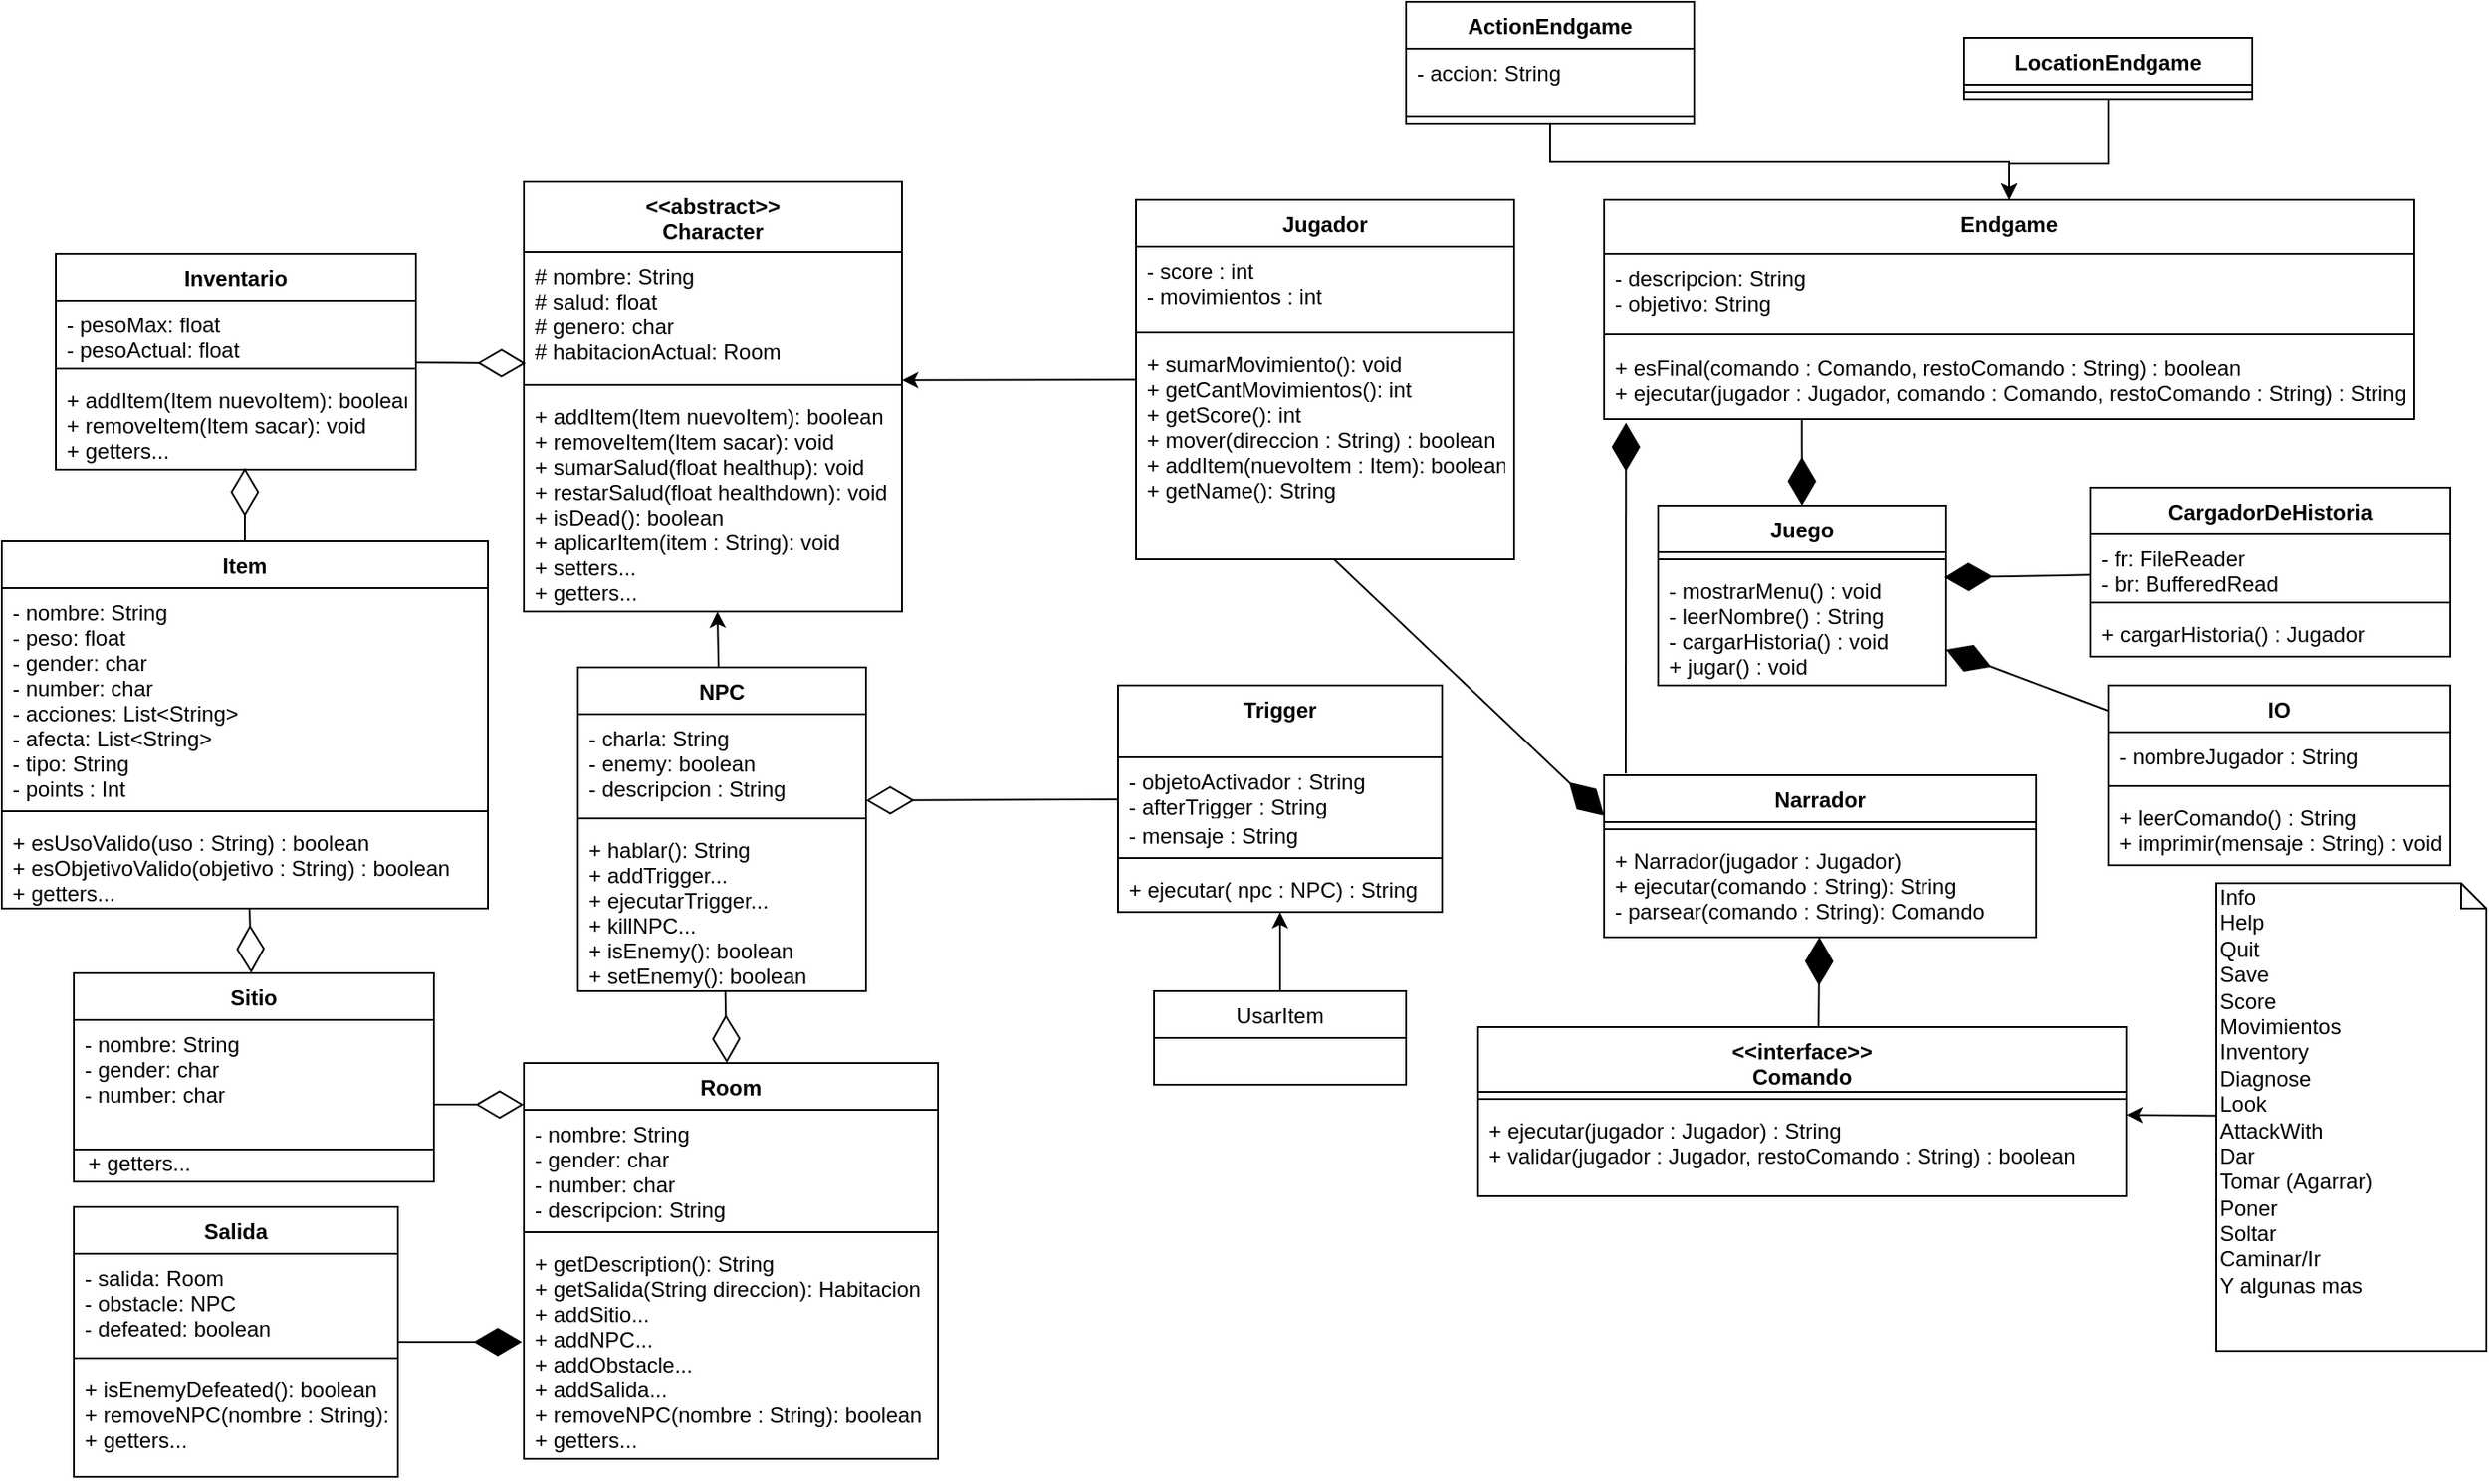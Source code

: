 <mxfile version="13.1.3" type="device"><diagram id="HWunADLRnC56ERFrDpcf" name="Page-1"><mxGraphModel dx="2756" dy="1751" grid="1" gridSize="10" guides="0" tooltips="1" connect="1" arrows="1" fold="1" page="1" pageScale="1" pageWidth="827" pageHeight="1169" math="0" shadow="0"><root><mxCell id="0"/><mxCell id="1" parent="0"/><mxCell id="S_llW9VigUIKXuiaK3T0-72" value="" style="endArrow=diamondThin;endFill=0;endSize=24;html=1;entryX=0.005;entryY=0.886;entryDx=0;entryDy=0;entryPerimeter=0;" parent="1" source="S_llW9VigUIKXuiaK3T0-17" target="S_llW9VigUIKXuiaK3T0-22" edge="1"><mxGeometry width="160" relative="1" as="geometry"><mxPoint x="-180" y="471" as="sourcePoint"/><mxPoint x="410" y="410" as="targetPoint"/></mxGeometry></mxCell><mxCell id="S_llW9VigUIKXuiaK3T0-73" style="rounded=0;orthogonalLoop=1;jettySize=auto;html=1;entryX=1;entryY=1.02;entryDx=0;entryDy=0;entryPerimeter=0;" parent="1" source="S_llW9VigUIKXuiaK3T0-29" target="S_llW9VigUIKXuiaK3T0-22" edge="1"><mxGeometry relative="1" as="geometry"/></mxCell><mxCell id="S_llW9VigUIKXuiaK3T0-74" style="rounded=0;orthogonalLoop=1;jettySize=auto;html=1;" parent="1" source="S_llW9VigUIKXuiaK3T0-25" target="S_llW9VigUIKXuiaK3T0-21" edge="1"><mxGeometry relative="1" as="geometry"/></mxCell><mxCell id="S_llW9VigUIKXuiaK3T0-77" value="" style="endArrow=diamondThin;endFill=0;endSize=24;html=1;entryX=0.525;entryY=0.981;entryDx=0;entryDy=0;entryPerimeter=0;" parent="1" source="S_llW9VigUIKXuiaK3T0-13" edge="1" target="S_llW9VigUIKXuiaK3T0-20"><mxGeometry width="160" relative="1" as="geometry"><mxPoint x="-220" y="460" as="sourcePoint"/><mxPoint x="-788" y="220" as="targetPoint"/></mxGeometry></mxCell><mxCell id="S_llW9VigUIKXuiaK3T0-79" value="" style="endArrow=diamondThin;endFill=0;endSize=24;html=1;" parent="1" source="S_llW9VigUIKXuiaK3T0-13" target="S_llW9VigUIKXuiaK3T0-9" edge="1"><mxGeometry width="160" relative="1" as="geometry"><mxPoint x="-670" y="430" as="sourcePoint"/><mxPoint x="-510" y="430" as="targetPoint"/></mxGeometry></mxCell><mxCell id="S_llW9VigUIKXuiaK3T0-84" value="" style="endArrow=diamondThin;endFill=0;endSize=24;html=1;entryX=0;entryY=0.105;entryDx=0;entryDy=0;entryPerimeter=0;" parent="1" target="S_llW9VigUIKXuiaK3T0-5" edge="1"><mxGeometry width="160" relative="1" as="geometry"><mxPoint x="-680" y="553" as="sourcePoint"/><mxPoint x="-510" y="430" as="targetPoint"/></mxGeometry></mxCell><mxCell id="S_llW9VigUIKXuiaK3T0-86" value="" style="endArrow=diamondThin;endFill=1;endSize=24;html=1;" parent="1" source="S_llW9VigUIKXuiaK3T0-65" edge="1"><mxGeometry width="160" relative="1" as="geometry"><mxPoint x="-310" y="460" as="sourcePoint"/><mxPoint x="-631" y="685" as="targetPoint"/></mxGeometry></mxCell><mxCell id="S_llW9VigUIKXuiaK3T0-90" value="" style="endArrow=diamondThin;endFill=1;endSize=24;html=1;entryX=0.994;entryY=0.091;entryDx=0;entryDy=0;entryPerimeter=0;" parent="1" source="S_llW9VigUIKXuiaK3T0-49" target="S_llW9VigUIKXuiaK3T0-48" edge="1"><mxGeometry width="160" relative="1" as="geometry"><mxPoint x="350" y="630" as="sourcePoint"/><mxPoint x="510" y="630" as="targetPoint"/></mxGeometry></mxCell><mxCell id="S_llW9VigUIKXuiaK3T0-91" value="" style="endArrow=diamondThin;endFill=1;endSize=24;html=1;" parent="1" source="S_llW9VigUIKXuiaK3T0-41" target="S_llW9VigUIKXuiaK3T0-45" edge="1"><mxGeometry width="160" relative="1" as="geometry"><mxPoint x="350" y="630" as="sourcePoint"/><mxPoint x="510" y="630" as="targetPoint"/></mxGeometry></mxCell><mxCell id="S_llW9VigUIKXuiaK3T0-92" value="" style="endArrow=diamondThin;endFill=1;endSize=24;html=1;entryX=0.027;entryY=1.048;entryDx=0;entryDy=0;entryPerimeter=0;" parent="1" edge="1" target="GunORBeogt-kxPvnPCNA-31"><mxGeometry width="160" relative="1" as="geometry"><mxPoint x="-18" y="369" as="sourcePoint"/><mxPoint x="-18" y="185" as="targetPoint"/></mxGeometry></mxCell><mxCell id="S_llW9VigUIKXuiaK3T0-95" value="" style="endArrow=diamondThin;endFill=1;endSize=24;html=1;" parent="1" target="S_llW9VigUIKXuiaK3T0-37" edge="1"><mxGeometry width="160" relative="1" as="geometry"><mxPoint x="89" y="520" as="sourcePoint"/><mxPoint x="510" y="630" as="targetPoint"/></mxGeometry></mxCell><mxCell id="S_llW9VigUIKXuiaK3T0-103" style="edgeStyle=none;rounded=0;orthogonalLoop=1;jettySize=auto;html=1;endArrow=classic;endFill=1;" parent="1" source="S_llW9VigUIKXuiaK3T0-102" target="S_llW9VigUIKXuiaK3T0-33" edge="1"><mxGeometry relative="1" as="geometry"/></mxCell><mxCell id="S_llW9VigUIKXuiaK3T0-102" value="&lt;div&gt;Info&lt;/div&gt;&lt;div&gt;Help&lt;/div&gt;&lt;div&gt;Quit&lt;/div&gt;&lt;div&gt;Save&lt;br&gt;&lt;/div&gt;&lt;div&gt;Score&lt;/div&gt;&lt;div&gt;Movimientos&lt;/div&gt;&lt;div&gt;Inventory&lt;/div&gt;&lt;div&gt;Diagnose&lt;/div&gt;&lt;div&gt;Look&lt;/div&gt;&lt;div&gt;AttackWith&lt;/div&gt;&lt;div&gt;Dar&lt;/div&gt;&lt;div&gt;Tomar (Agarrar)&lt;/div&gt;&lt;div&gt;Poner&lt;/div&gt;&lt;div&gt;Soltar&lt;/div&gt;&lt;div&gt;Caminar/Ir&lt;/div&gt;&lt;div&gt;Y algunas mas&lt;br&gt;&lt;/div&gt;" style="shape=note;whiteSpace=wrap;html=1;size=14;verticalAlign=top;align=left;spacingTop=-6;" parent="1" vertex="1"><mxGeometry x="310" y="430" width="150" height="260" as="geometry"/></mxCell><mxCell id="GunORBeogt-kxPvnPCNA-3" value="" style="endArrow=diamondThin;endFill=0;endSize=24;html=1;" parent="1" source="S_llW9VigUIKXuiaK3T0-25" target="S_llW9VigUIKXuiaK3T0-5" edge="1"><mxGeometry width="160" relative="1" as="geometry"><mxPoint x="-430" y="390" as="sourcePoint"/><mxPoint x="-270" y="390" as="targetPoint"/></mxGeometry></mxCell><mxCell id="GunORBeogt-kxPvnPCNA-4" value="" style="endArrow=diamondThin;endFill=1;endSize=24;html=1;entryX=0;entryY=0.25;entryDx=0;entryDy=0;" parent="1" source="S_llW9VigUIKXuiaK3T0-29" target="S_llW9VigUIKXuiaK3T0-37" edge="1"><mxGeometry width="160" relative="1" as="geometry"><mxPoint x="-140" y="260" as="sourcePoint"/><mxPoint x="20" y="260" as="targetPoint"/><Array as="points"><mxPoint x="-180" y="250"/></Array></mxGeometry></mxCell><mxCell id="S_llW9VigUIKXuiaK3T0-25" value="NPC" style="swimlane;fontStyle=1;align=center;verticalAlign=top;childLayout=stackLayout;horizontal=1;startSize=26;horizontalStack=0;resizeParent=1;resizeParentMax=0;resizeLast=0;collapsible=1;marginBottom=0;" parent="1" vertex="1"><mxGeometry x="-600" y="310" width="160" height="180" as="geometry"/></mxCell><mxCell id="S_llW9VigUIKXuiaK3T0-26" value="- charla: String&#10;- enemy: boolean&#10;- descripcion : String&#10;" style="text;strokeColor=none;fillColor=none;align=left;verticalAlign=top;spacingLeft=4;spacingRight=4;overflow=hidden;rotatable=0;points=[[0,0.5],[1,0.5]];portConstraint=eastwest;" parent="S_llW9VigUIKXuiaK3T0-25" vertex="1"><mxGeometry y="26" width="160" height="54" as="geometry"/></mxCell><mxCell id="S_llW9VigUIKXuiaK3T0-27" value="" style="line;strokeWidth=1;fillColor=none;align=left;verticalAlign=middle;spacingTop=-1;spacingLeft=3;spacingRight=3;rotatable=0;labelPosition=right;points=[];portConstraint=eastwest;" parent="S_llW9VigUIKXuiaK3T0-25" vertex="1"><mxGeometry y="80" width="160" height="8" as="geometry"/></mxCell><mxCell id="S_llW9VigUIKXuiaK3T0-28" value="+ hablar(): String&#10;+ addTrigger...&#10;+ ejecutarTrigger...&#10;+ killNPC...&#10;+ isEnemy(): boolean&#10;+ setEnemy(): boolean" style="text;strokeColor=none;fillColor=none;align=left;verticalAlign=top;spacingLeft=4;spacingRight=4;overflow=hidden;rotatable=0;points=[[0,0.5],[1,0.5]];portConstraint=eastwest;" parent="S_llW9VigUIKXuiaK3T0-25" vertex="1"><mxGeometry y="88" width="160" height="92" as="geometry"/></mxCell><mxCell id="S_llW9VigUIKXuiaK3T0-29" value="Jugador" style="swimlane;fontStyle=1;align=center;verticalAlign=top;childLayout=stackLayout;horizontal=1;startSize=26;horizontalStack=0;resizeParent=1;resizeParentMax=0;resizeLast=0;collapsible=1;marginBottom=0;" parent="1" vertex="1"><mxGeometry x="-290" y="50" width="210" height="200" as="geometry"/></mxCell><mxCell id="S_llW9VigUIKXuiaK3T0-30" value="- score : int&#10;- movimientos : int&#10;" style="text;strokeColor=none;fillColor=none;align=left;verticalAlign=top;spacingLeft=4;spacingRight=4;overflow=hidden;rotatable=0;points=[[0,0.5],[1,0.5]];portConstraint=eastwest;" parent="S_llW9VigUIKXuiaK3T0-29" vertex="1"><mxGeometry y="26" width="210" height="44" as="geometry"/></mxCell><mxCell id="S_llW9VigUIKXuiaK3T0-31" value="" style="line;strokeWidth=1;fillColor=none;align=left;verticalAlign=middle;spacingTop=-1;spacingLeft=3;spacingRight=3;rotatable=0;labelPosition=right;points=[];portConstraint=eastwest;" parent="S_llW9VigUIKXuiaK3T0-29" vertex="1"><mxGeometry y="70" width="210" height="8" as="geometry"/></mxCell><mxCell id="S_llW9VigUIKXuiaK3T0-32" value="+ sumarMovimiento(): void&#10;+ getCantMovimientos(): int&#10; + getScore(): int&#10;+ mover(direccion : String) : boolean &#10;+ addItem(nuevoItem : Item): boolean&#10;+ getName(): String" style="text;strokeColor=none;fillColor=none;align=left;verticalAlign=top;spacingLeft=4;spacingRight=4;overflow=hidden;rotatable=0;points=[[0,0.5],[1,0.5]];portConstraint=eastwest;" parent="S_llW9VigUIKXuiaK3T0-29" vertex="1"><mxGeometry y="78" width="210" height="122" as="geometry"/></mxCell><mxCell id="GunORBeogt-kxPvnPCNA-11" value="" style="endArrow=diamondThin;endFill=0;endSize=24;html=1;" parent="1" source="GunORBeogt-kxPvnPCNA-5" edge="1"><mxGeometry width="160" relative="1" as="geometry"><mxPoint x="-220" y="410" as="sourcePoint"/><mxPoint x="-440" y="384" as="targetPoint"/></mxGeometry></mxCell><mxCell id="S_llW9VigUIKXuiaK3T0-65" value="Salida" style="swimlane;fontStyle=1;align=center;verticalAlign=top;childLayout=stackLayout;horizontal=1;startSize=26;horizontalStack=0;resizeParent=1;resizeParentMax=0;resizeLast=0;collapsible=1;marginBottom=0;" parent="1" vertex="1"><mxGeometry x="-880" y="610" width="180" height="150" as="geometry"/></mxCell><mxCell id="S_llW9VigUIKXuiaK3T0-66" value="- salida: Room&#10;- obstacle: NPC&#10;- defeated: boolean&#10;&#10;&#10;" style="text;strokeColor=none;fillColor=none;align=left;verticalAlign=top;spacingLeft=4;spacingRight=4;overflow=hidden;rotatable=0;points=[[0,0.5],[1,0.5]];portConstraint=eastwest;" parent="S_llW9VigUIKXuiaK3T0-65" vertex="1"><mxGeometry y="26" width="180" height="54" as="geometry"/></mxCell><mxCell id="S_llW9VigUIKXuiaK3T0-67" value="" style="line;strokeWidth=1;fillColor=none;align=left;verticalAlign=middle;spacingTop=-1;spacingLeft=3;spacingRight=3;rotatable=0;labelPosition=right;points=[];portConstraint=eastwest;" parent="S_llW9VigUIKXuiaK3T0-65" vertex="1"><mxGeometry y="80" width="180" height="8" as="geometry"/></mxCell><mxCell id="S_llW9VigUIKXuiaK3T0-68" value="+ isEnemyDefeated(): boolean&#10;+ removeNPC(nombre : String): boolean&#10;+ getters..." style="text;strokeColor=none;fillColor=none;align=left;verticalAlign=top;spacingLeft=4;spacingRight=4;overflow=hidden;rotatable=0;points=[[0,0.5],[1,0.5]];portConstraint=eastwest;" parent="S_llW9VigUIKXuiaK3T0-65" vertex="1"><mxGeometry y="88" width="180" height="62" as="geometry"/></mxCell><mxCell id="GunORBeogt-kxPvnPCNA-20" style="edgeStyle=orthogonalEdgeStyle;rounded=0;orthogonalLoop=1;jettySize=auto;html=1;" parent="1" source="GunORBeogt-kxPvnPCNA-12" target="GunORBeogt-kxPvnPCNA-5" edge="1"><mxGeometry relative="1" as="geometry"/></mxCell><mxCell id="S_llW9VigUIKXuiaK3T0-41" value="IO" style="swimlane;fontStyle=1;align=center;verticalAlign=top;childLayout=stackLayout;horizontal=1;startSize=26;horizontalStack=0;resizeParent=1;resizeParentMax=0;resizeLast=0;collapsible=1;marginBottom=0;" parent="1" vertex="1"><mxGeometry x="250" y="320" width="190" height="100" as="geometry"/></mxCell><mxCell id="S_llW9VigUIKXuiaK3T0-42" value="- nombreJugador : String" style="text;strokeColor=none;fillColor=none;align=left;verticalAlign=top;spacingLeft=4;spacingRight=4;overflow=hidden;rotatable=0;points=[[0,0.5],[1,0.5]];portConstraint=eastwest;" parent="S_llW9VigUIKXuiaK3T0-41" vertex="1"><mxGeometry y="26" width="190" height="26" as="geometry"/></mxCell><mxCell id="S_llW9VigUIKXuiaK3T0-43" value="" style="line;strokeWidth=1;fillColor=none;align=left;verticalAlign=middle;spacingTop=-1;spacingLeft=3;spacingRight=3;rotatable=0;labelPosition=right;points=[];portConstraint=eastwest;" parent="S_llW9VigUIKXuiaK3T0-41" vertex="1"><mxGeometry y="52" width="190" height="8" as="geometry"/></mxCell><mxCell id="S_llW9VigUIKXuiaK3T0-44" value="+ leerComando() : String&#10;+ imprimir(mensaje : String) : void&#10;" style="text;strokeColor=none;fillColor=none;align=left;verticalAlign=top;spacingLeft=4;spacingRight=4;overflow=hidden;rotatable=0;points=[[0,0.5],[1,0.5]];portConstraint=eastwest;" parent="S_llW9VigUIKXuiaK3T0-41" vertex="1"><mxGeometry y="60" width="190" height="40" as="geometry"/></mxCell><mxCell id="S_llW9VigUIKXuiaK3T0-45" value="Juego" style="swimlane;fontStyle=1;align=center;verticalAlign=top;childLayout=stackLayout;horizontal=1;startSize=26;horizontalStack=0;resizeParent=1;resizeParentMax=0;resizeLast=0;collapsible=1;marginBottom=0;" parent="1" vertex="1"><mxGeometry y="220" width="160" height="100" as="geometry"/></mxCell><mxCell id="S_llW9VigUIKXuiaK3T0-47" value="" style="line;strokeWidth=1;fillColor=none;align=left;verticalAlign=middle;spacingTop=-1;spacingLeft=3;spacingRight=3;rotatable=0;labelPosition=right;points=[];portConstraint=eastwest;" parent="S_llW9VigUIKXuiaK3T0-45" vertex="1"><mxGeometry y="26" width="160" height="8" as="geometry"/></mxCell><mxCell id="S_llW9VigUIKXuiaK3T0-48" value="- mostrarMenu() : void&#10;- leerNombre() : String&#10;- cargarHistoria() : void&#10;+ jugar() : void&#10;&#10;" style="text;strokeColor=none;fillColor=none;align=left;verticalAlign=top;spacingLeft=4;spacingRight=4;overflow=hidden;rotatable=0;points=[[0,0.5],[1,0.5]];portConstraint=eastwest;" parent="S_llW9VigUIKXuiaK3T0-45" vertex="1"><mxGeometry y="34" width="160" height="66" as="geometry"/></mxCell><mxCell id="S_llW9VigUIKXuiaK3T0-37" value="Narrador" style="swimlane;fontStyle=1;align=center;verticalAlign=top;childLayout=stackLayout;horizontal=1;startSize=26;horizontalStack=0;resizeParent=1;resizeParentMax=0;resizeLast=0;collapsible=1;marginBottom=0;" parent="1" vertex="1"><mxGeometry x="-30" y="370" width="240" height="90" as="geometry"/></mxCell><mxCell id="S_llW9VigUIKXuiaK3T0-39" value="" style="line;strokeWidth=1;fillColor=none;align=left;verticalAlign=middle;spacingTop=-1;spacingLeft=3;spacingRight=3;rotatable=0;labelPosition=right;points=[];portConstraint=eastwest;" parent="S_llW9VigUIKXuiaK3T0-37" vertex="1"><mxGeometry y="26" width="240" height="8" as="geometry"/></mxCell><mxCell id="S_llW9VigUIKXuiaK3T0-40" value="+ Narrador(jugador : Jugador)&#10;+ ejecutar(comando : String): String&#10;- parsear(comando : String): Comando" style="text;strokeColor=none;fillColor=none;align=left;verticalAlign=top;spacingLeft=4;spacingRight=4;overflow=hidden;rotatable=0;points=[[0,0.5],[1,0.5]];portConstraint=eastwest;" parent="S_llW9VigUIKXuiaK3T0-37" vertex="1"><mxGeometry y="34" width="240" height="56" as="geometry"/></mxCell><mxCell id="GunORBeogt-kxPvnPCNA-32" value="" style="endArrow=diamondThin;endFill=1;endSize=24;html=1;exitX=0.244;exitY=0.997;exitDx=0;exitDy=0;exitPerimeter=0;" parent="1" source="GunORBeogt-kxPvnPCNA-31" target="S_llW9VigUIKXuiaK3T0-45" edge="1"><mxGeometry width="160" relative="1" as="geometry"><mxPoint x="82" y="170" as="sourcePoint"/><mxPoint x="120" y="240" as="targetPoint"/></mxGeometry></mxCell><mxCell id="GunORBeogt-kxPvnPCNA-37" style="edgeStyle=orthogonalEdgeStyle;rounded=0;orthogonalLoop=1;jettySize=auto;html=1;" parent="1" source="GunORBeogt-kxPvnPCNA-33" target="GunORBeogt-kxPvnPCNA-28" edge="1"><mxGeometry relative="1" as="geometry"/></mxCell><mxCell id="GunORBeogt-kxPvnPCNA-44" style="edgeStyle=orthogonalEdgeStyle;rounded=0;orthogonalLoop=1;jettySize=auto;html=1;" parent="1" source="GunORBeogt-kxPvnPCNA-38" target="GunORBeogt-kxPvnPCNA-28" edge="1"><mxGeometry relative="1" as="geometry"><Array as="points"><mxPoint x="250" y="30"/><mxPoint x="195" y="30"/></Array></mxGeometry></mxCell><mxCell id="GunORBeogt-kxPvnPCNA-5" value="Trigger" style="swimlane;fontStyle=1;align=center;verticalAlign=top;childLayout=stackLayout;horizontal=1;startSize=40;horizontalStack=0;resizeParent=1;resizeParentMax=0;resizeLast=0;collapsible=1;marginBottom=0;" parent="1" vertex="1"><mxGeometry x="-300" y="320" width="180" height="126" as="geometry"/></mxCell><mxCell id="GunORBeogt-kxPvnPCNA-6" value="- objetoActivador : String&#10;- afterTrigger : String" style="text;strokeColor=none;fillColor=none;align=left;verticalAlign=top;spacingLeft=4;spacingRight=4;overflow=hidden;rotatable=0;points=[[0,0.5],[1,0.5]];portConstraint=eastwest;" parent="GunORBeogt-kxPvnPCNA-5" vertex="1"><mxGeometry y="40" width="180" height="30" as="geometry"/></mxCell><mxCell id="GunORBeogt-kxPvnPCNA-10" value="- mensaje : String" style="text;strokeColor=none;fillColor=none;align=left;verticalAlign=top;spacingLeft=4;spacingRight=4;overflow=hidden;rotatable=0;points=[[0,0.5],[1,0.5]];portConstraint=eastwest;" parent="GunORBeogt-kxPvnPCNA-5" vertex="1"><mxGeometry y="70" width="180" height="22" as="geometry"/></mxCell><mxCell id="GunORBeogt-kxPvnPCNA-7" value="" style="line;strokeWidth=1;fillColor=none;align=left;verticalAlign=middle;spacingTop=-1;spacingLeft=3;spacingRight=3;rotatable=0;labelPosition=right;points=[];portConstraint=eastwest;" parent="GunORBeogt-kxPvnPCNA-5" vertex="1"><mxGeometry y="92" width="180" height="8" as="geometry"/></mxCell><mxCell id="GunORBeogt-kxPvnPCNA-8" value="+ ejecutar( npc : NPC) : String" style="text;strokeColor=none;fillColor=none;align=left;verticalAlign=top;spacingLeft=4;spacingRight=4;overflow=hidden;rotatable=0;points=[[0,0.5],[1,0.5]];portConstraint=eastwest;" parent="GunORBeogt-kxPvnPCNA-5" vertex="1"><mxGeometry y="100" width="180" height="26" as="geometry"/></mxCell><mxCell id="GunORBeogt-kxPvnPCNA-12" value="UsarItem" style="swimlane;fontStyle=0;childLayout=stackLayout;horizontal=1;startSize=26;fillColor=none;horizontalStack=0;resizeParent=1;resizeParentMax=0;resizeLast=0;collapsible=1;marginBottom=0;" parent="1" vertex="1"><mxGeometry x="-280" y="490" width="140" height="52" as="geometry"/></mxCell><mxCell id="S_llW9VigUIKXuiaK3T0-33" value="&lt;&lt;interface&gt;&gt;&#10;Comando" style="swimlane;fontStyle=1;align=center;verticalAlign=top;childLayout=stackLayout;horizontal=1;startSize=36;horizontalStack=0;resizeParent=1;resizeParentMax=0;resizeLast=0;collapsible=1;marginBottom=0;direction=east;" parent="1" vertex="1"><mxGeometry x="-100" y="510" width="360" height="94" as="geometry"/></mxCell><mxCell id="S_llW9VigUIKXuiaK3T0-35" value="" style="line;strokeWidth=1;fillColor=none;align=left;verticalAlign=middle;spacingTop=-1;spacingLeft=3;spacingRight=3;rotatable=0;labelPosition=right;points=[];portConstraint=eastwest;" parent="S_llW9VigUIKXuiaK3T0-33" vertex="1"><mxGeometry y="36" width="360" height="8" as="geometry"/></mxCell><mxCell id="S_llW9VigUIKXuiaK3T0-36" value="+ ejecutar(jugador : Jugador) : String&#10;+ validar(jugador : Jugador, restoComando : String) : boolean" style="text;strokeColor=none;fillColor=none;align=left;verticalAlign=top;spacingLeft=4;spacingRight=4;overflow=hidden;rotatable=0;points=[[0,0.5],[1,0.5]];portConstraint=eastwest;" parent="S_llW9VigUIKXuiaK3T0-33" vertex="1"><mxGeometry y="44" width="360" height="50" as="geometry"/></mxCell><mxCell id="GunORBeogt-kxPvnPCNA-28" value="Endgame" style="swimlane;fontStyle=1;align=center;verticalAlign=top;childLayout=stackLayout;horizontal=1;startSize=30;horizontalStack=0;resizeParent=1;resizeParentMax=0;resizeLast=0;collapsible=1;marginBottom=0;" parent="1" vertex="1"><mxGeometry x="-30" y="50" width="450" height="122" as="geometry"/></mxCell><mxCell id="GunORBeogt-kxPvnPCNA-43" value="- descripcion: String&#10;- objetivo: String" style="text;strokeColor=none;fillColor=none;align=left;verticalAlign=top;spacingLeft=4;spacingRight=4;overflow=hidden;rotatable=0;points=[[0,0.5],[1,0.5]];portConstraint=eastwest;" parent="GunORBeogt-kxPvnPCNA-28" vertex="1"><mxGeometry y="30" width="450" height="40" as="geometry"/></mxCell><mxCell id="GunORBeogt-kxPvnPCNA-30" value="" style="line;strokeWidth=1;fillColor=none;align=left;verticalAlign=middle;spacingTop=-1;spacingLeft=3;spacingRight=3;rotatable=0;labelPosition=right;points=[];portConstraint=eastwest;" parent="GunORBeogt-kxPvnPCNA-28" vertex="1"><mxGeometry y="70" width="450" height="10" as="geometry"/></mxCell><mxCell id="GunORBeogt-kxPvnPCNA-31" value="+ esFinal(comando : Comando, restoComando : String) : boolean&#10;+ ejecutar(jugador : Jugador, comando : Comando, restoComando : String) : String" style="text;strokeColor=none;fillColor=none;align=left;verticalAlign=top;spacingLeft=4;spacingRight=4;overflow=hidden;rotatable=0;points=[[0,0.5],[1,0.5]];portConstraint=eastwest;" parent="GunORBeogt-kxPvnPCNA-28" vertex="1"><mxGeometry y="80" width="450" height="42" as="geometry"/></mxCell><mxCell id="GunORBeogt-kxPvnPCNA-33" value="ActionEndgame" style="swimlane;fontStyle=1;align=center;verticalAlign=top;childLayout=stackLayout;horizontal=1;startSize=26;horizontalStack=0;resizeParent=1;resizeParentMax=0;resizeLast=0;collapsible=1;marginBottom=0;" parent="1" vertex="1"><mxGeometry x="-140" y="-60" width="160" height="68" as="geometry"/></mxCell><mxCell id="GunORBeogt-kxPvnPCNA-34" value="- accion: String" style="text;strokeColor=none;fillColor=none;align=left;verticalAlign=top;spacingLeft=4;spacingRight=4;overflow=hidden;rotatable=0;points=[[0,0.5],[1,0.5]];portConstraint=eastwest;" parent="GunORBeogt-kxPvnPCNA-33" vertex="1"><mxGeometry y="26" width="160" height="34" as="geometry"/></mxCell><mxCell id="GunORBeogt-kxPvnPCNA-35" value="" style="line;strokeWidth=1;fillColor=none;align=left;verticalAlign=middle;spacingTop=-1;spacingLeft=3;spacingRight=3;rotatable=0;labelPosition=right;points=[];portConstraint=eastwest;" parent="GunORBeogt-kxPvnPCNA-33" vertex="1"><mxGeometry y="60" width="160" height="8" as="geometry"/></mxCell><mxCell id="GunORBeogt-kxPvnPCNA-38" value="LocationEndgame" style="swimlane;fontStyle=1;align=center;verticalAlign=top;childLayout=stackLayout;horizontal=1;startSize=26;horizontalStack=0;resizeParent=1;resizeParentMax=0;resizeLast=0;collapsible=1;marginBottom=0;" parent="1" vertex="1"><mxGeometry x="170" y="-40" width="160" height="34" as="geometry"/></mxCell><mxCell id="GunORBeogt-kxPvnPCNA-40" value="" style="line;strokeWidth=1;fillColor=none;align=left;verticalAlign=middle;spacingTop=-1;spacingLeft=3;spacingRight=3;rotatable=0;labelPosition=right;points=[];portConstraint=eastwest;" parent="GunORBeogt-kxPvnPCNA-38" vertex="1"><mxGeometry y="26" width="160" height="8" as="geometry"/></mxCell><mxCell id="S_llW9VigUIKXuiaK3T0-49" value="CargadorDeHistoria" style="swimlane;fontStyle=1;align=center;verticalAlign=top;childLayout=stackLayout;horizontal=1;startSize=26;horizontalStack=0;resizeParent=1;resizeParentMax=0;resizeLast=0;collapsible=1;marginBottom=0;" parent="1" vertex="1"><mxGeometry x="240" y="210" width="200" height="94" as="geometry"/></mxCell><mxCell id="S_llW9VigUIKXuiaK3T0-50" value="- fr: FileReader&#10;- br: BufferedRead&#10;" style="text;strokeColor=none;fillColor=none;align=left;verticalAlign=top;spacingLeft=4;spacingRight=4;overflow=hidden;rotatable=0;points=[[0,0.5],[1,0.5]];portConstraint=eastwest;" parent="S_llW9VigUIKXuiaK3T0-49" vertex="1"><mxGeometry y="26" width="200" height="34" as="geometry"/></mxCell><mxCell id="S_llW9VigUIKXuiaK3T0-51" value="" style="line;strokeWidth=1;fillColor=none;align=left;verticalAlign=middle;spacingTop=-1;spacingLeft=3;spacingRight=3;rotatable=0;labelPosition=right;points=[];portConstraint=eastwest;" parent="S_llW9VigUIKXuiaK3T0-49" vertex="1"><mxGeometry y="60" width="200" height="8" as="geometry"/></mxCell><mxCell id="S_llW9VigUIKXuiaK3T0-52" value="+ cargarHistoria() : Jugador" style="text;strokeColor=none;fillColor=none;align=left;verticalAlign=top;spacingLeft=4;spacingRight=4;overflow=hidden;rotatable=0;points=[[0,0.5],[1,0.5]];portConstraint=eastwest;" parent="S_llW9VigUIKXuiaK3T0-49" vertex="1"><mxGeometry y="68" width="200" height="26" as="geometry"/></mxCell><mxCell id="S_llW9VigUIKXuiaK3T0-9" value="Sitio" style="swimlane;fontStyle=1;align=center;verticalAlign=top;childLayout=stackLayout;horizontal=1;startSize=26;horizontalStack=0;resizeParent=1;resizeParentMax=0;resizeLast=0;collapsible=1;marginBottom=0;" parent="1" vertex="1"><mxGeometry x="-880" y="480" width="200" height="116" as="geometry"/></mxCell><mxCell id="S_llW9VigUIKXuiaK3T0-10" value="- nombre: String&#10;- gender: char&#10;- number: char&#10;" style="text;strokeColor=none;fillColor=none;align=left;verticalAlign=top;spacingLeft=4;spacingRight=4;overflow=hidden;rotatable=0;points=[[0,0.5],[1,0.5]];portConstraint=eastwest;" parent="S_llW9VigUIKXuiaK3T0-9" vertex="1"><mxGeometry y="26" width="200" height="54" as="geometry"/></mxCell><mxCell id="S_llW9VigUIKXuiaK3T0-11" value="" style="line;strokeWidth=1;fillColor=none;align=left;verticalAlign=middle;spacingTop=-1;spacingLeft=3;spacingRight=3;rotatable=0;labelPosition=right;points=[];portConstraint=eastwest;" parent="S_llW9VigUIKXuiaK3T0-9" vertex="1"><mxGeometry y="80" width="200" height="36" as="geometry"/></mxCell><mxCell id="YKz8vl4qNhx20Elz-hDQ-3" value="+ getters..." style="text;html=1;align=center;verticalAlign=middle;resizable=0;points=[];autosize=1;" parent="S_llW9VigUIKXuiaK3T0-11" vertex="1"><mxGeometry x="1" y="16" width="70" height="20" as="geometry"/></mxCell><mxCell id="S_llW9VigUIKXuiaK3T0-21" value="&lt;&lt;abstract&gt;&gt;&#10;Character" style="swimlane;fontStyle=1;align=center;verticalAlign=top;childLayout=stackLayout;horizontal=1;startSize=39;horizontalStack=0;resizeParent=1;resizeParentMax=0;resizeLast=0;collapsible=1;marginBottom=0;" parent="1" vertex="1"><mxGeometry x="-630" y="40" width="210" height="239" as="geometry"/></mxCell><mxCell id="S_llW9VigUIKXuiaK3T0-22" value="# nombre: String&#10;# salud: float&#10;# genero: char&#10;# habitacionActual: Room" style="text;strokeColor=none;fillColor=none;align=left;verticalAlign=top;spacingLeft=4;spacingRight=4;overflow=hidden;rotatable=0;points=[[0,0.5],[1,0.5]];portConstraint=eastwest;" parent="S_llW9VigUIKXuiaK3T0-21" vertex="1"><mxGeometry y="39" width="210" height="70" as="geometry"/></mxCell><mxCell id="S_llW9VigUIKXuiaK3T0-23" value="" style="line;strokeWidth=1;fillColor=none;align=left;verticalAlign=middle;spacingTop=-1;spacingLeft=3;spacingRight=3;rotatable=0;labelPosition=right;points=[];portConstraint=eastwest;" parent="S_llW9VigUIKXuiaK3T0-21" vertex="1"><mxGeometry y="109" width="210" height="8" as="geometry"/></mxCell><mxCell id="S_llW9VigUIKXuiaK3T0-24" value="+ addItem(Item nuevoItem): boolean&#10;+ removeItem(Item sacar): void&#10;+ sumarSalud(float healthup): void&#10;+ restarSalud(float healthdown): void&#10;+ isDead(): boolean&#10;+ aplicarItem(item : String): void&#10;+ setters...&#10;+ getters...&#10;" style="text;strokeColor=none;fillColor=none;align=left;verticalAlign=top;spacingLeft=4;spacingRight=4;overflow=hidden;rotatable=0;points=[[0,0.5],[1,0.5]];portConstraint=eastwest;" parent="S_llW9VigUIKXuiaK3T0-21" vertex="1"><mxGeometry y="117" width="210" height="122" as="geometry"/></mxCell><mxCell id="S_llW9VigUIKXuiaK3T0-5" value="Room" style="swimlane;fontStyle=1;align=center;verticalAlign=top;childLayout=stackLayout;horizontal=1;startSize=26;horizontalStack=0;resizeParent=1;resizeParentMax=0;resizeLast=0;collapsible=1;marginBottom=0;" parent="1" vertex="1"><mxGeometry x="-630" y="530" width="230" height="220" as="geometry"/></mxCell><mxCell id="S_llW9VigUIKXuiaK3T0-6" value="- nombre: String&#10;- gender: char&#10;- number: char&#10;- descripcion: String&#10;&#10;" style="text;strokeColor=none;fillColor=none;align=left;verticalAlign=top;spacingLeft=4;spacingRight=4;overflow=hidden;rotatable=0;points=[[0,0.5],[1,0.5]];portConstraint=eastwest;" parent="S_llW9VigUIKXuiaK3T0-5" vertex="1"><mxGeometry y="26" width="230" height="64" as="geometry"/></mxCell><mxCell id="S_llW9VigUIKXuiaK3T0-7" value="" style="line;strokeWidth=1;fillColor=none;align=left;verticalAlign=middle;spacingTop=-1;spacingLeft=3;spacingRight=3;rotatable=0;labelPosition=right;points=[];portConstraint=eastwest;" parent="S_llW9VigUIKXuiaK3T0-5" vertex="1"><mxGeometry y="90" width="230" height="8" as="geometry"/></mxCell><mxCell id="S_llW9VigUIKXuiaK3T0-8" value="+ getDescription(): String&#10;+ getSalida(String direccion): Habitacion&#10;+ addSitio...&#10;+ addNPC...&#10;+ addObstacle...&#10;+ addSalida...&#10;+ removeNPC(nombre : String): boolean&#10;+ getters...&#10;" style="text;strokeColor=none;fillColor=none;align=left;verticalAlign=top;spacingLeft=4;spacingRight=4;overflow=hidden;rotatable=0;points=[[0,0.5],[1,0.5]];portConstraint=eastwest;" parent="S_llW9VigUIKXuiaK3T0-5" vertex="1"><mxGeometry y="98" width="230" height="122" as="geometry"/></mxCell><mxCell id="S_llW9VigUIKXuiaK3T0-17" value="Inventario" style="swimlane;fontStyle=1;align=center;verticalAlign=top;childLayout=stackLayout;horizontal=1;startSize=26;horizontalStack=0;resizeParent=1;resizeParentMax=0;resizeLast=0;collapsible=1;marginBottom=0;" parent="1" vertex="1"><mxGeometry x="-890" y="80" width="200" height="120" as="geometry"/></mxCell><mxCell id="S_llW9VigUIKXuiaK3T0-18" value="- pesoMax: float&#10;- pesoActual: float" style="text;strokeColor=none;fillColor=none;align=left;verticalAlign=top;spacingLeft=4;spacingRight=4;overflow=hidden;rotatable=0;points=[[0,0.5],[1,0.5]];portConstraint=eastwest;" parent="S_llW9VigUIKXuiaK3T0-17" vertex="1"><mxGeometry y="26" width="200" height="34" as="geometry"/></mxCell><mxCell id="S_llW9VigUIKXuiaK3T0-19" value="" style="line;strokeWidth=1;fillColor=none;align=left;verticalAlign=middle;spacingTop=-1;spacingLeft=3;spacingRight=3;rotatable=0;labelPosition=right;points=[];portConstraint=eastwest;" parent="S_llW9VigUIKXuiaK3T0-17" vertex="1"><mxGeometry y="60" width="200" height="8" as="geometry"/></mxCell><mxCell id="S_llW9VigUIKXuiaK3T0-20" value="+ addItem(Item nuevoItem): boolean&#10;+ removeItem(Item sacar): void&#10;+ getters...&#10;" style="text;strokeColor=none;fillColor=none;align=left;verticalAlign=top;spacingLeft=4;spacingRight=4;overflow=hidden;rotatable=0;points=[[0,0.5],[1,0.5]];portConstraint=eastwest;" parent="S_llW9VigUIKXuiaK3T0-17" vertex="1"><mxGeometry y="68" width="200" height="52" as="geometry"/></mxCell><mxCell id="S_llW9VigUIKXuiaK3T0-13" value="Item" style="swimlane;fontStyle=1;align=center;verticalAlign=top;childLayout=stackLayout;horizontal=1;startSize=26;horizontalStack=0;resizeParent=1;resizeParentMax=0;resizeLast=0;collapsible=1;marginBottom=0;" parent="1" vertex="1"><mxGeometry x="-920" y="240" width="270" height="204" as="geometry"/></mxCell><mxCell id="S_llW9VigUIKXuiaK3T0-14" value="- nombre: String&#10;- peso: float&#10;- gender: char&#10;- number: char&#10;- acciones: List&lt;String&gt;&#10;- afecta: List&lt;String&gt;&#10;- tipo: String&#10;- points : Int&#10;" style="text;strokeColor=none;fillColor=none;align=left;verticalAlign=top;spacingLeft=4;spacingRight=4;overflow=hidden;rotatable=0;points=[[0,0.5],[1,0.5]];portConstraint=eastwest;" parent="S_llW9VigUIKXuiaK3T0-13" vertex="1"><mxGeometry y="26" width="270" height="120" as="geometry"/></mxCell><mxCell id="S_llW9VigUIKXuiaK3T0-15" value="" style="line;strokeWidth=1;fillColor=none;align=left;verticalAlign=middle;spacingTop=-1;spacingLeft=3;spacingRight=3;rotatable=0;labelPosition=right;points=[];portConstraint=eastwest;" parent="S_llW9VigUIKXuiaK3T0-13" vertex="1"><mxGeometry y="146" width="270" height="8" as="geometry"/></mxCell><mxCell id="S_llW9VigUIKXuiaK3T0-16" value="+ esUsoValido(uso : String) : boolean&#10;+ esObjetivoValido(objetivo : String) : boolean&#10;+ getters..." style="text;strokeColor=none;fillColor=none;align=left;verticalAlign=top;spacingLeft=4;spacingRight=4;overflow=hidden;rotatable=0;points=[[0,0.5],[1,0.5]];portConstraint=eastwest;" parent="S_llW9VigUIKXuiaK3T0-13" vertex="1"><mxGeometry y="154" width="270" height="50" as="geometry"/></mxCell></root></mxGraphModel></diagram></mxfile>